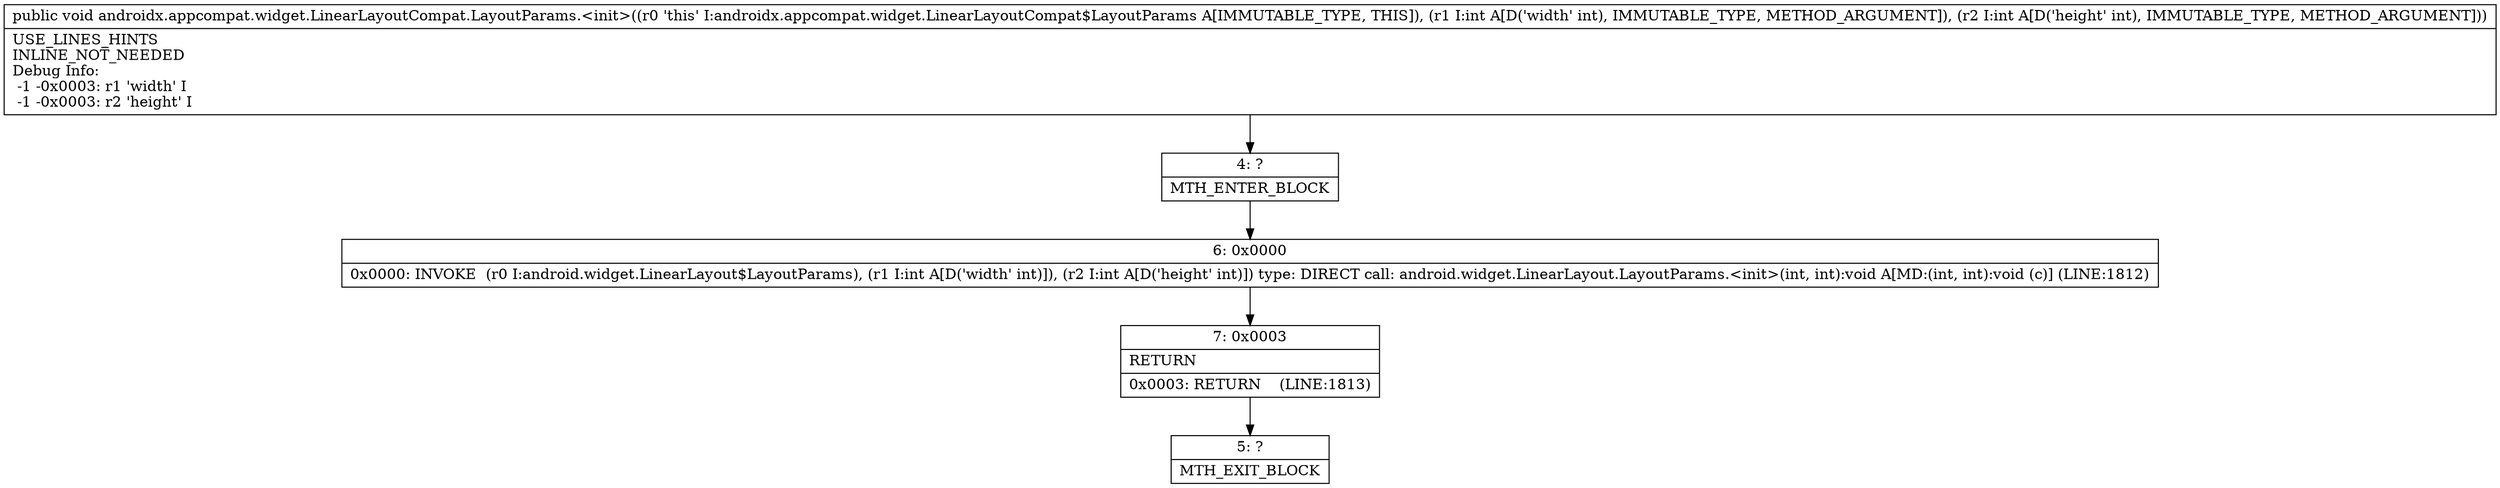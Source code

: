 digraph "CFG forandroidx.appcompat.widget.LinearLayoutCompat.LayoutParams.\<init\>(II)V" {
Node_4 [shape=record,label="{4\:\ ?|MTH_ENTER_BLOCK\l}"];
Node_6 [shape=record,label="{6\:\ 0x0000|0x0000: INVOKE  (r0 I:android.widget.LinearLayout$LayoutParams), (r1 I:int A[D('width' int)]), (r2 I:int A[D('height' int)]) type: DIRECT call: android.widget.LinearLayout.LayoutParams.\<init\>(int, int):void A[MD:(int, int):void (c)] (LINE:1812)\l}"];
Node_7 [shape=record,label="{7\:\ 0x0003|RETURN\l|0x0003: RETURN    (LINE:1813)\l}"];
Node_5 [shape=record,label="{5\:\ ?|MTH_EXIT_BLOCK\l}"];
MethodNode[shape=record,label="{public void androidx.appcompat.widget.LinearLayoutCompat.LayoutParams.\<init\>((r0 'this' I:androidx.appcompat.widget.LinearLayoutCompat$LayoutParams A[IMMUTABLE_TYPE, THIS]), (r1 I:int A[D('width' int), IMMUTABLE_TYPE, METHOD_ARGUMENT]), (r2 I:int A[D('height' int), IMMUTABLE_TYPE, METHOD_ARGUMENT]))  | USE_LINES_HINTS\lINLINE_NOT_NEEDED\lDebug Info:\l  \-1 \-0x0003: r1 'width' I\l  \-1 \-0x0003: r2 'height' I\l}"];
MethodNode -> Node_4;Node_4 -> Node_6;
Node_6 -> Node_7;
Node_7 -> Node_5;
}

